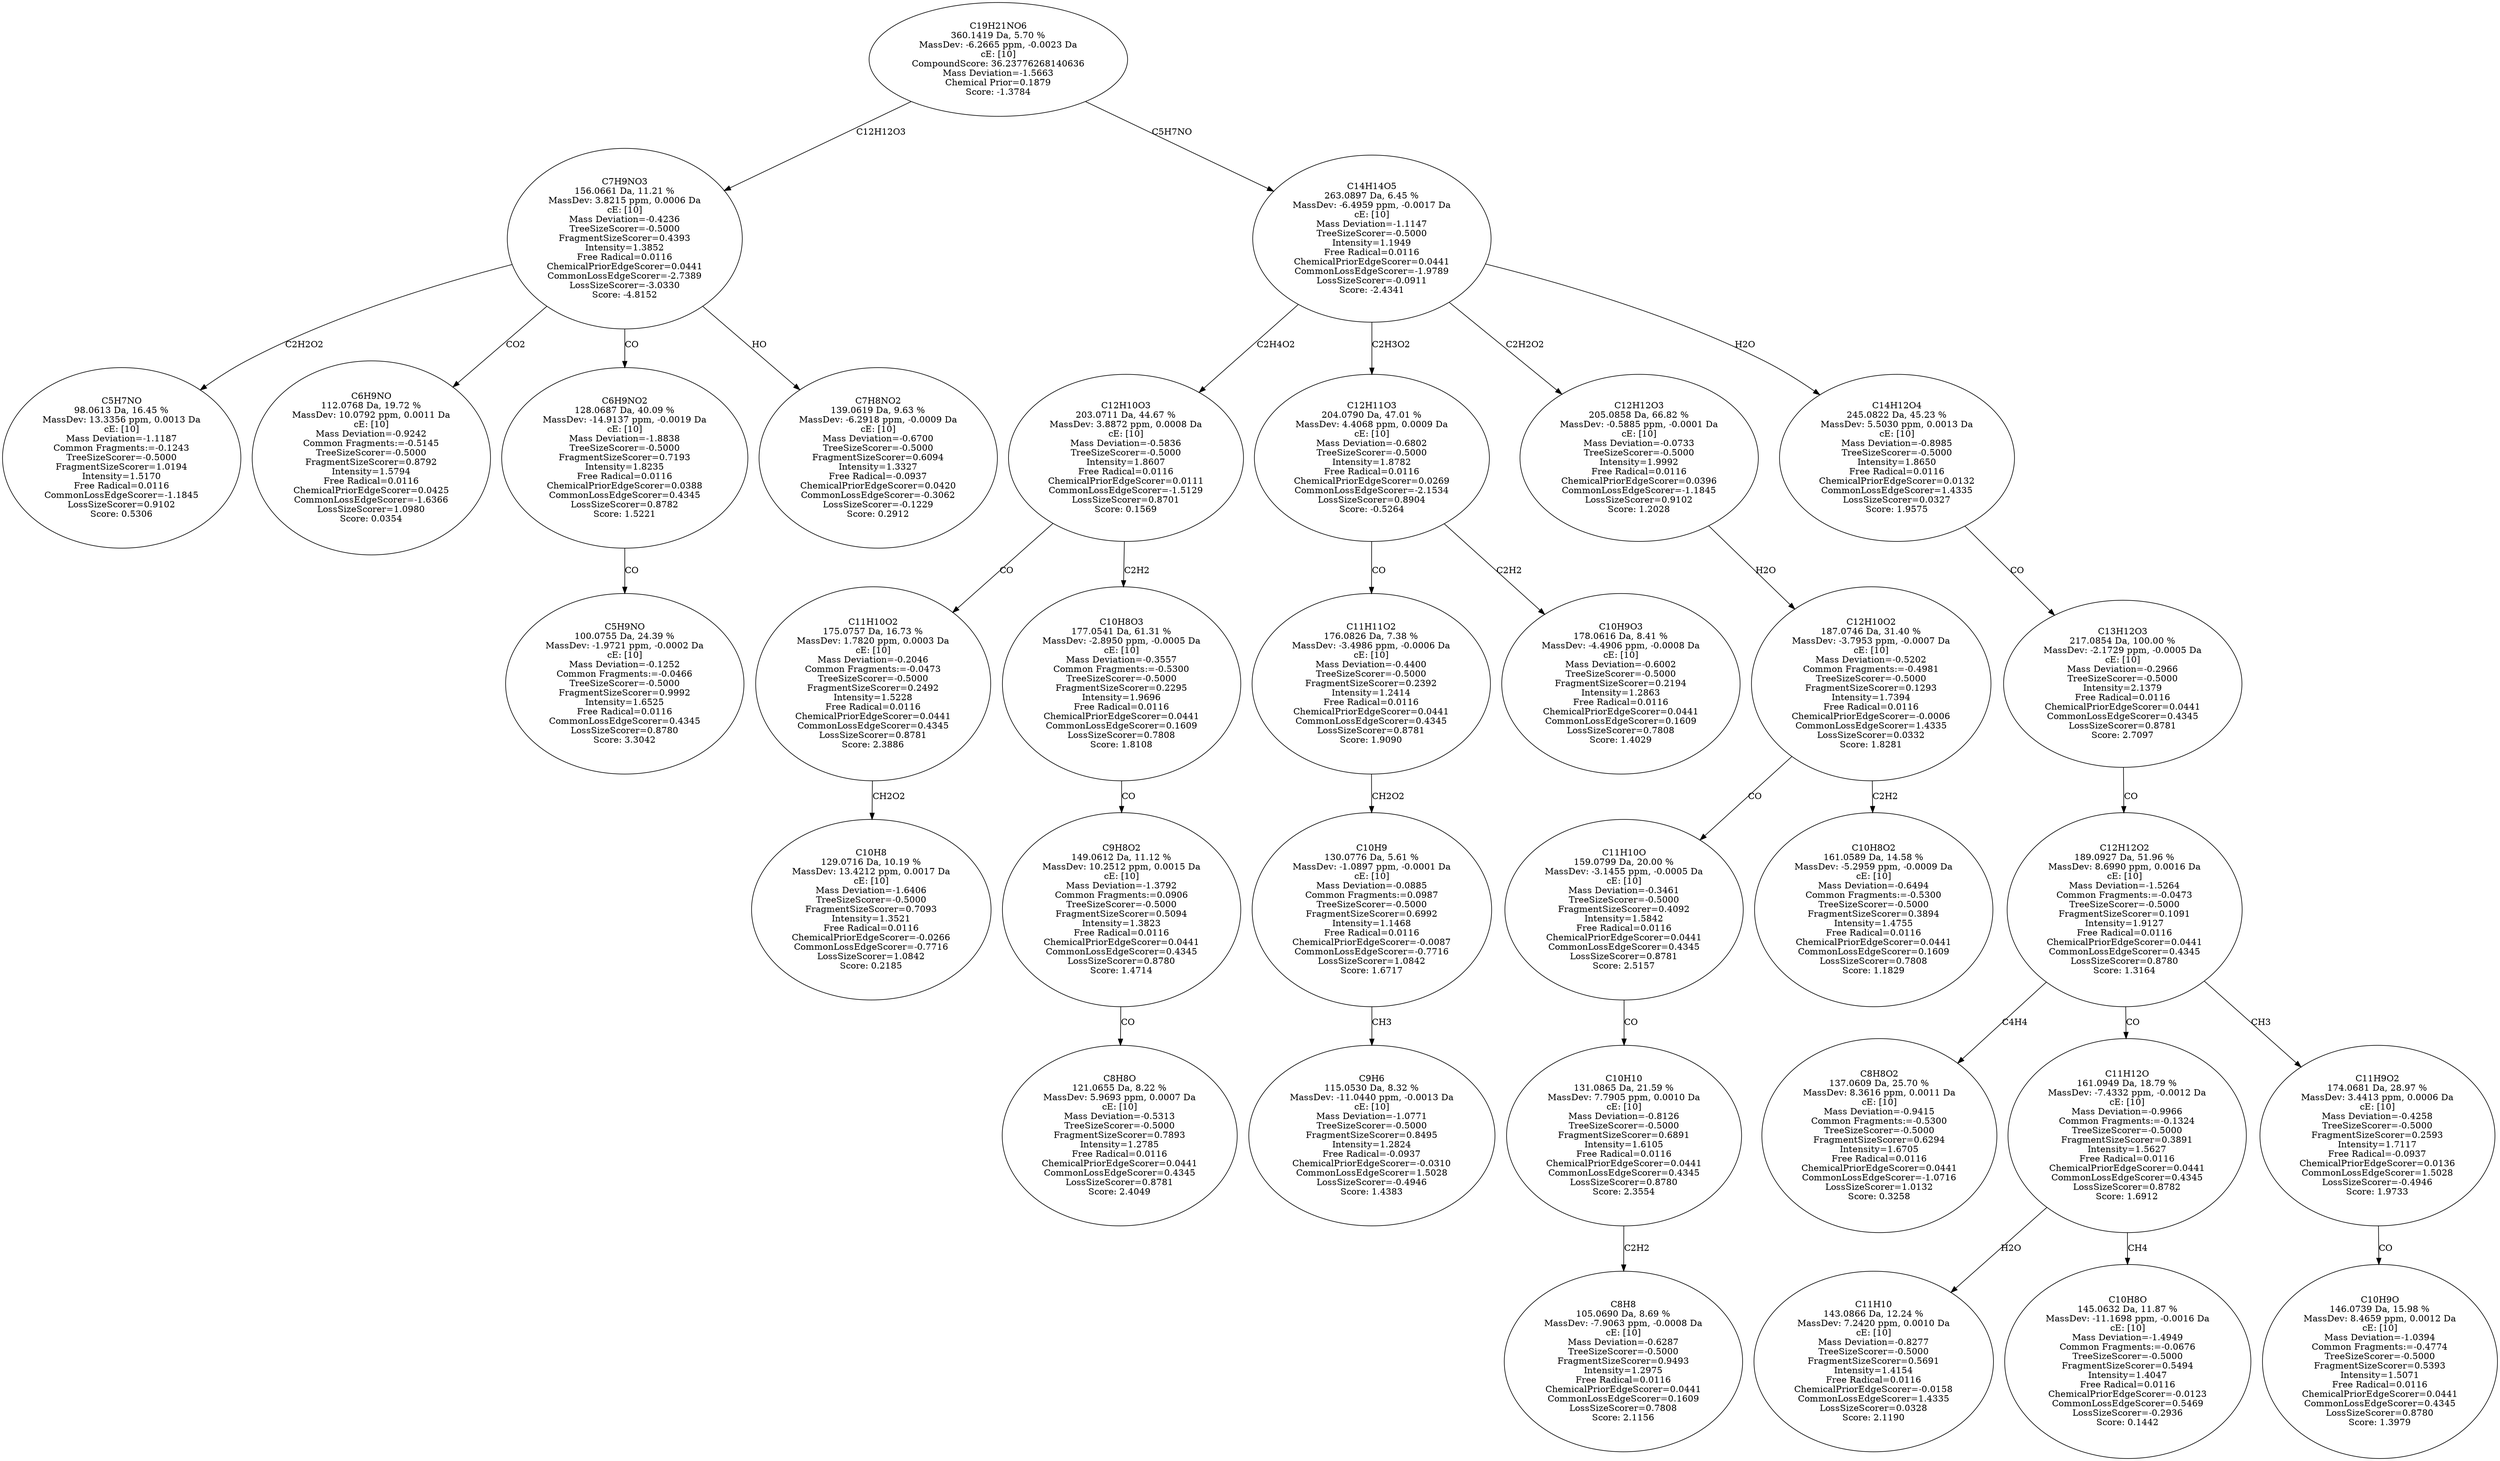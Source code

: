 strict digraph {
v1 [label="C5H7NO\n98.0613 Da, 16.45 %\nMassDev: 13.3356 ppm, 0.0013 Da\ncE: [10]\nMass Deviation=-1.1187\nCommon Fragments:=-0.1243\nTreeSizeScorer=-0.5000\nFragmentSizeScorer=1.0194\nIntensity=1.5170\nFree Radical=0.0116\nCommonLossEdgeScorer=-1.1845\nLossSizeScorer=0.9102\nScore: 0.5306"];
v2 [label="C6H9NO\n112.0768 Da, 19.72 %\nMassDev: 10.0792 ppm, 0.0011 Da\ncE: [10]\nMass Deviation=-0.9242\nCommon Fragments:=-0.5145\nTreeSizeScorer=-0.5000\nFragmentSizeScorer=0.8792\nIntensity=1.5794\nFree Radical=0.0116\nChemicalPriorEdgeScorer=0.0425\nCommonLossEdgeScorer=-1.6366\nLossSizeScorer=1.0980\nScore: 0.0354"];
v3 [label="C5H9NO\n100.0755 Da, 24.39 %\nMassDev: -1.9721 ppm, -0.0002 Da\ncE: [10]\nMass Deviation=-0.1252\nCommon Fragments:=-0.0466\nTreeSizeScorer=-0.5000\nFragmentSizeScorer=0.9992\nIntensity=1.6525\nFree Radical=0.0116\nCommonLossEdgeScorer=0.4345\nLossSizeScorer=0.8780\nScore: 3.3042"];
v4 [label="C6H9NO2\n128.0687 Da, 40.09 %\nMassDev: -14.9137 ppm, -0.0019 Da\ncE: [10]\nMass Deviation=-1.8838\nTreeSizeScorer=-0.5000\nFragmentSizeScorer=0.7193\nIntensity=1.8235\nFree Radical=0.0116\nChemicalPriorEdgeScorer=0.0388\nCommonLossEdgeScorer=0.4345\nLossSizeScorer=0.8782\nScore: 1.5221"];
v5 [label="C7H8NO2\n139.0619 Da, 9.63 %\nMassDev: -6.2918 ppm, -0.0009 Da\ncE: [10]\nMass Deviation=-0.6700\nTreeSizeScorer=-0.5000\nFragmentSizeScorer=0.6094\nIntensity=1.3327\nFree Radical=-0.0937\nChemicalPriorEdgeScorer=0.0420\nCommonLossEdgeScorer=-0.3062\nLossSizeScorer=-0.1229\nScore: 0.2912"];
v6 [label="C7H9NO3\n156.0661 Da, 11.21 %\nMassDev: 3.8215 ppm, 0.0006 Da\ncE: [10]\nMass Deviation=-0.4236\nTreeSizeScorer=-0.5000\nFragmentSizeScorer=0.4393\nIntensity=1.3852\nFree Radical=0.0116\nChemicalPriorEdgeScorer=0.0441\nCommonLossEdgeScorer=-2.7389\nLossSizeScorer=-3.0330\nScore: -4.8152"];
v7 [label="C10H8\n129.0716 Da, 10.19 %\nMassDev: 13.4212 ppm, 0.0017 Da\ncE: [10]\nMass Deviation=-1.6406\nTreeSizeScorer=-0.5000\nFragmentSizeScorer=0.7093\nIntensity=1.3521\nFree Radical=0.0116\nChemicalPriorEdgeScorer=-0.0266\nCommonLossEdgeScorer=-0.7716\nLossSizeScorer=1.0842\nScore: 0.2185"];
v8 [label="C11H10O2\n175.0757 Da, 16.73 %\nMassDev: 1.7820 ppm, 0.0003 Da\ncE: [10]\nMass Deviation=-0.2046\nCommon Fragments:=-0.0473\nTreeSizeScorer=-0.5000\nFragmentSizeScorer=0.2492\nIntensity=1.5228\nFree Radical=0.0116\nChemicalPriorEdgeScorer=0.0441\nCommonLossEdgeScorer=0.4345\nLossSizeScorer=0.8781\nScore: 2.3886"];
v9 [label="C8H8O\n121.0655 Da, 8.22 %\nMassDev: 5.9693 ppm, 0.0007 Da\ncE: [10]\nMass Deviation=-0.5313\nTreeSizeScorer=-0.5000\nFragmentSizeScorer=0.7893\nIntensity=1.2785\nFree Radical=0.0116\nChemicalPriorEdgeScorer=0.0441\nCommonLossEdgeScorer=0.4345\nLossSizeScorer=0.8781\nScore: 2.4049"];
v10 [label="C9H8O2\n149.0612 Da, 11.12 %\nMassDev: 10.2512 ppm, 0.0015 Da\ncE: [10]\nMass Deviation=-1.3792\nCommon Fragments:=0.0906\nTreeSizeScorer=-0.5000\nFragmentSizeScorer=0.5094\nIntensity=1.3823\nFree Radical=0.0116\nChemicalPriorEdgeScorer=0.0441\nCommonLossEdgeScorer=0.4345\nLossSizeScorer=0.8780\nScore: 1.4714"];
v11 [label="C10H8O3\n177.0541 Da, 61.31 %\nMassDev: -2.8950 ppm, -0.0005 Da\ncE: [10]\nMass Deviation=-0.3557\nCommon Fragments:=-0.5300\nTreeSizeScorer=-0.5000\nFragmentSizeScorer=0.2295\nIntensity=1.9696\nFree Radical=0.0116\nChemicalPriorEdgeScorer=0.0441\nCommonLossEdgeScorer=0.1609\nLossSizeScorer=0.7808\nScore: 1.8108"];
v12 [label="C12H10O3\n203.0711 Da, 44.67 %\nMassDev: 3.8872 ppm, 0.0008 Da\ncE: [10]\nMass Deviation=-0.5836\nTreeSizeScorer=-0.5000\nIntensity=1.8607\nFree Radical=0.0116\nChemicalPriorEdgeScorer=0.0111\nCommonLossEdgeScorer=-1.5129\nLossSizeScorer=0.8701\nScore: 0.1569"];
v13 [label="C9H6\n115.0530 Da, 8.32 %\nMassDev: -11.0440 ppm, -0.0013 Da\ncE: [10]\nMass Deviation=-1.0771\nTreeSizeScorer=-0.5000\nFragmentSizeScorer=0.8495\nIntensity=1.2824\nFree Radical=-0.0937\nChemicalPriorEdgeScorer=-0.0310\nCommonLossEdgeScorer=1.5028\nLossSizeScorer=-0.4946\nScore: 1.4383"];
v14 [label="C10H9\n130.0776 Da, 5.61 %\nMassDev: -1.0897 ppm, -0.0001 Da\ncE: [10]\nMass Deviation=-0.0885\nCommon Fragments:=0.0987\nTreeSizeScorer=-0.5000\nFragmentSizeScorer=0.6992\nIntensity=1.1468\nFree Radical=0.0116\nChemicalPriorEdgeScorer=-0.0087\nCommonLossEdgeScorer=-0.7716\nLossSizeScorer=1.0842\nScore: 1.6717"];
v15 [label="C11H11O2\n176.0826 Da, 7.38 %\nMassDev: -3.4986 ppm, -0.0006 Da\ncE: [10]\nMass Deviation=-0.4400\nTreeSizeScorer=-0.5000\nFragmentSizeScorer=0.2392\nIntensity=1.2414\nFree Radical=0.0116\nChemicalPriorEdgeScorer=0.0441\nCommonLossEdgeScorer=0.4345\nLossSizeScorer=0.8781\nScore: 1.9090"];
v16 [label="C10H9O3\n178.0616 Da, 8.41 %\nMassDev: -4.4906 ppm, -0.0008 Da\ncE: [10]\nMass Deviation=-0.6002\nTreeSizeScorer=-0.5000\nFragmentSizeScorer=0.2194\nIntensity=1.2863\nFree Radical=0.0116\nChemicalPriorEdgeScorer=0.0441\nCommonLossEdgeScorer=0.1609\nLossSizeScorer=0.7808\nScore: 1.4029"];
v17 [label="C12H11O3\n204.0790 Da, 47.01 %\nMassDev: 4.4068 ppm, 0.0009 Da\ncE: [10]\nMass Deviation=-0.6802\nTreeSizeScorer=-0.5000\nIntensity=1.8782\nFree Radical=0.0116\nChemicalPriorEdgeScorer=0.0269\nCommonLossEdgeScorer=-2.1534\nLossSizeScorer=0.8904\nScore: -0.5264"];
v18 [label="C8H8\n105.0690 Da, 8.69 %\nMassDev: -7.9063 ppm, -0.0008 Da\ncE: [10]\nMass Deviation=-0.6287\nTreeSizeScorer=-0.5000\nFragmentSizeScorer=0.9493\nIntensity=1.2975\nFree Radical=0.0116\nChemicalPriorEdgeScorer=0.0441\nCommonLossEdgeScorer=0.1609\nLossSizeScorer=0.7808\nScore: 2.1156"];
v19 [label="C10H10\n131.0865 Da, 21.59 %\nMassDev: 7.7905 ppm, 0.0010 Da\ncE: [10]\nMass Deviation=-0.8126\nTreeSizeScorer=-0.5000\nFragmentSizeScorer=0.6891\nIntensity=1.6105\nFree Radical=0.0116\nChemicalPriorEdgeScorer=0.0441\nCommonLossEdgeScorer=0.4345\nLossSizeScorer=0.8780\nScore: 2.3554"];
v20 [label="C11H10O\n159.0799 Da, 20.00 %\nMassDev: -3.1455 ppm, -0.0005 Da\ncE: [10]\nMass Deviation=-0.3461\nTreeSizeScorer=-0.5000\nFragmentSizeScorer=0.4092\nIntensity=1.5842\nFree Radical=0.0116\nChemicalPriorEdgeScorer=0.0441\nCommonLossEdgeScorer=0.4345\nLossSizeScorer=0.8781\nScore: 2.5157"];
v21 [label="C10H8O2\n161.0589 Da, 14.58 %\nMassDev: -5.2959 ppm, -0.0009 Da\ncE: [10]\nMass Deviation=-0.6494\nCommon Fragments:=-0.5300\nTreeSizeScorer=-0.5000\nFragmentSizeScorer=0.3894\nIntensity=1.4755\nFree Radical=0.0116\nChemicalPriorEdgeScorer=0.0441\nCommonLossEdgeScorer=0.1609\nLossSizeScorer=0.7808\nScore: 1.1829"];
v22 [label="C12H10O2\n187.0746 Da, 31.40 %\nMassDev: -3.7953 ppm, -0.0007 Da\ncE: [10]\nMass Deviation=-0.5202\nCommon Fragments:=-0.4981\nTreeSizeScorer=-0.5000\nFragmentSizeScorer=0.1293\nIntensity=1.7394\nFree Radical=0.0116\nChemicalPriorEdgeScorer=-0.0006\nCommonLossEdgeScorer=1.4335\nLossSizeScorer=0.0332\nScore: 1.8281"];
v23 [label="C12H12O3\n205.0858 Da, 66.82 %\nMassDev: -0.5885 ppm, -0.0001 Da\ncE: [10]\nMass Deviation=-0.0733\nTreeSizeScorer=-0.5000\nIntensity=1.9992\nFree Radical=0.0116\nChemicalPriorEdgeScorer=0.0396\nCommonLossEdgeScorer=-1.1845\nLossSizeScorer=0.9102\nScore: 1.2028"];
v24 [label="C8H8O2\n137.0609 Da, 25.70 %\nMassDev: 8.3616 ppm, 0.0011 Da\ncE: [10]\nMass Deviation=-0.9415\nCommon Fragments:=-0.5300\nTreeSizeScorer=-0.5000\nFragmentSizeScorer=0.6294\nIntensity=1.6705\nFree Radical=0.0116\nChemicalPriorEdgeScorer=0.0441\nCommonLossEdgeScorer=-1.0716\nLossSizeScorer=1.0132\nScore: 0.3258"];
v25 [label="C11H10\n143.0866 Da, 12.24 %\nMassDev: 7.2420 ppm, 0.0010 Da\ncE: [10]\nMass Deviation=-0.8277\nTreeSizeScorer=-0.5000\nFragmentSizeScorer=0.5691\nIntensity=1.4154\nFree Radical=0.0116\nChemicalPriorEdgeScorer=-0.0158\nCommonLossEdgeScorer=1.4335\nLossSizeScorer=0.0328\nScore: 2.1190"];
v26 [label="C10H8O\n145.0632 Da, 11.87 %\nMassDev: -11.1698 ppm, -0.0016 Da\ncE: [10]\nMass Deviation=-1.4949\nCommon Fragments:=-0.0676\nTreeSizeScorer=-0.5000\nFragmentSizeScorer=0.5494\nIntensity=1.4047\nFree Radical=0.0116\nChemicalPriorEdgeScorer=-0.0123\nCommonLossEdgeScorer=0.5469\nLossSizeScorer=-0.2936\nScore: 0.1442"];
v27 [label="C11H12O\n161.0949 Da, 18.79 %\nMassDev: -7.4332 ppm, -0.0012 Da\ncE: [10]\nMass Deviation=-0.9966\nCommon Fragments:=-0.1324\nTreeSizeScorer=-0.5000\nFragmentSizeScorer=0.3891\nIntensity=1.5627\nFree Radical=0.0116\nChemicalPriorEdgeScorer=0.0441\nCommonLossEdgeScorer=0.4345\nLossSizeScorer=0.8782\nScore: 1.6912"];
v28 [label="C10H9O\n146.0739 Da, 15.98 %\nMassDev: 8.4659 ppm, 0.0012 Da\ncE: [10]\nMass Deviation=-1.0394\nCommon Fragments:=-0.4774\nTreeSizeScorer=-0.5000\nFragmentSizeScorer=0.5393\nIntensity=1.5071\nFree Radical=0.0116\nChemicalPriorEdgeScorer=0.0441\nCommonLossEdgeScorer=0.4345\nLossSizeScorer=0.8780\nScore: 1.3979"];
v29 [label="C11H9O2\n174.0681 Da, 28.97 %\nMassDev: 3.4413 ppm, 0.0006 Da\ncE: [10]\nMass Deviation=-0.4258\nTreeSizeScorer=-0.5000\nFragmentSizeScorer=0.2593\nIntensity=1.7117\nFree Radical=-0.0937\nChemicalPriorEdgeScorer=0.0136\nCommonLossEdgeScorer=1.5028\nLossSizeScorer=-0.4946\nScore: 1.9733"];
v30 [label="C12H12O2\n189.0927 Da, 51.96 %\nMassDev: 8.6990 ppm, 0.0016 Da\ncE: [10]\nMass Deviation=-1.5264\nCommon Fragments:=-0.0473\nTreeSizeScorer=-0.5000\nFragmentSizeScorer=0.1091\nIntensity=1.9127\nFree Radical=0.0116\nChemicalPriorEdgeScorer=0.0441\nCommonLossEdgeScorer=0.4345\nLossSizeScorer=0.8780\nScore: 1.3164"];
v31 [label="C13H12O3\n217.0854 Da, 100.00 %\nMassDev: -2.1729 ppm, -0.0005 Da\ncE: [10]\nMass Deviation=-0.2966\nTreeSizeScorer=-0.5000\nIntensity=2.1379\nFree Radical=0.0116\nChemicalPriorEdgeScorer=0.0441\nCommonLossEdgeScorer=0.4345\nLossSizeScorer=0.8781\nScore: 2.7097"];
v32 [label="C14H12O4\n245.0822 Da, 45.23 %\nMassDev: 5.5030 ppm, 0.0013 Da\ncE: [10]\nMass Deviation=-0.8985\nTreeSizeScorer=-0.5000\nIntensity=1.8650\nFree Radical=0.0116\nChemicalPriorEdgeScorer=0.0132\nCommonLossEdgeScorer=1.4335\nLossSizeScorer=0.0327\nScore: 1.9575"];
v33 [label="C14H14O5\n263.0897 Da, 6.45 %\nMassDev: -6.4959 ppm, -0.0017 Da\ncE: [10]\nMass Deviation=-1.1147\nTreeSizeScorer=-0.5000\nIntensity=1.1949\nFree Radical=0.0116\nChemicalPriorEdgeScorer=0.0441\nCommonLossEdgeScorer=-1.9789\nLossSizeScorer=-0.0911\nScore: -2.4341"];
v34 [label="C19H21NO6\n360.1419 Da, 5.70 %\nMassDev: -6.2665 ppm, -0.0023 Da\ncE: [10]\nCompoundScore: 36.23776268140636\nMass Deviation=-1.5663\nChemical Prior=0.1879\nScore: -1.3784"];
v6 -> v1 [label="C2H2O2"];
v6 -> v2 [label="CO2"];
v4 -> v3 [label="CO"];
v6 -> v4 [label="CO"];
v6 -> v5 [label="HO"];
v34 -> v6 [label="C12H12O3"];
v8 -> v7 [label="CH2O2"];
v12 -> v8 [label="CO"];
v10 -> v9 [label="CO"];
v11 -> v10 [label="CO"];
v12 -> v11 [label="C2H2"];
v33 -> v12 [label="C2H4O2"];
v14 -> v13 [label="CH3"];
v15 -> v14 [label="CH2O2"];
v17 -> v15 [label="CO"];
v17 -> v16 [label="C2H2"];
v33 -> v17 [label="C2H3O2"];
v19 -> v18 [label="C2H2"];
v20 -> v19 [label="CO"];
v22 -> v20 [label="CO"];
v22 -> v21 [label="C2H2"];
v23 -> v22 [label="H2O"];
v33 -> v23 [label="C2H2O2"];
v30 -> v24 [label="C4H4"];
v27 -> v25 [label="H2O"];
v27 -> v26 [label="CH4"];
v30 -> v27 [label="CO"];
v29 -> v28 [label="CO"];
v30 -> v29 [label="CH3"];
v31 -> v30 [label="CO"];
v32 -> v31 [label="CO"];
v33 -> v32 [label="H2O"];
v34 -> v33 [label="C5H7NO"];
}